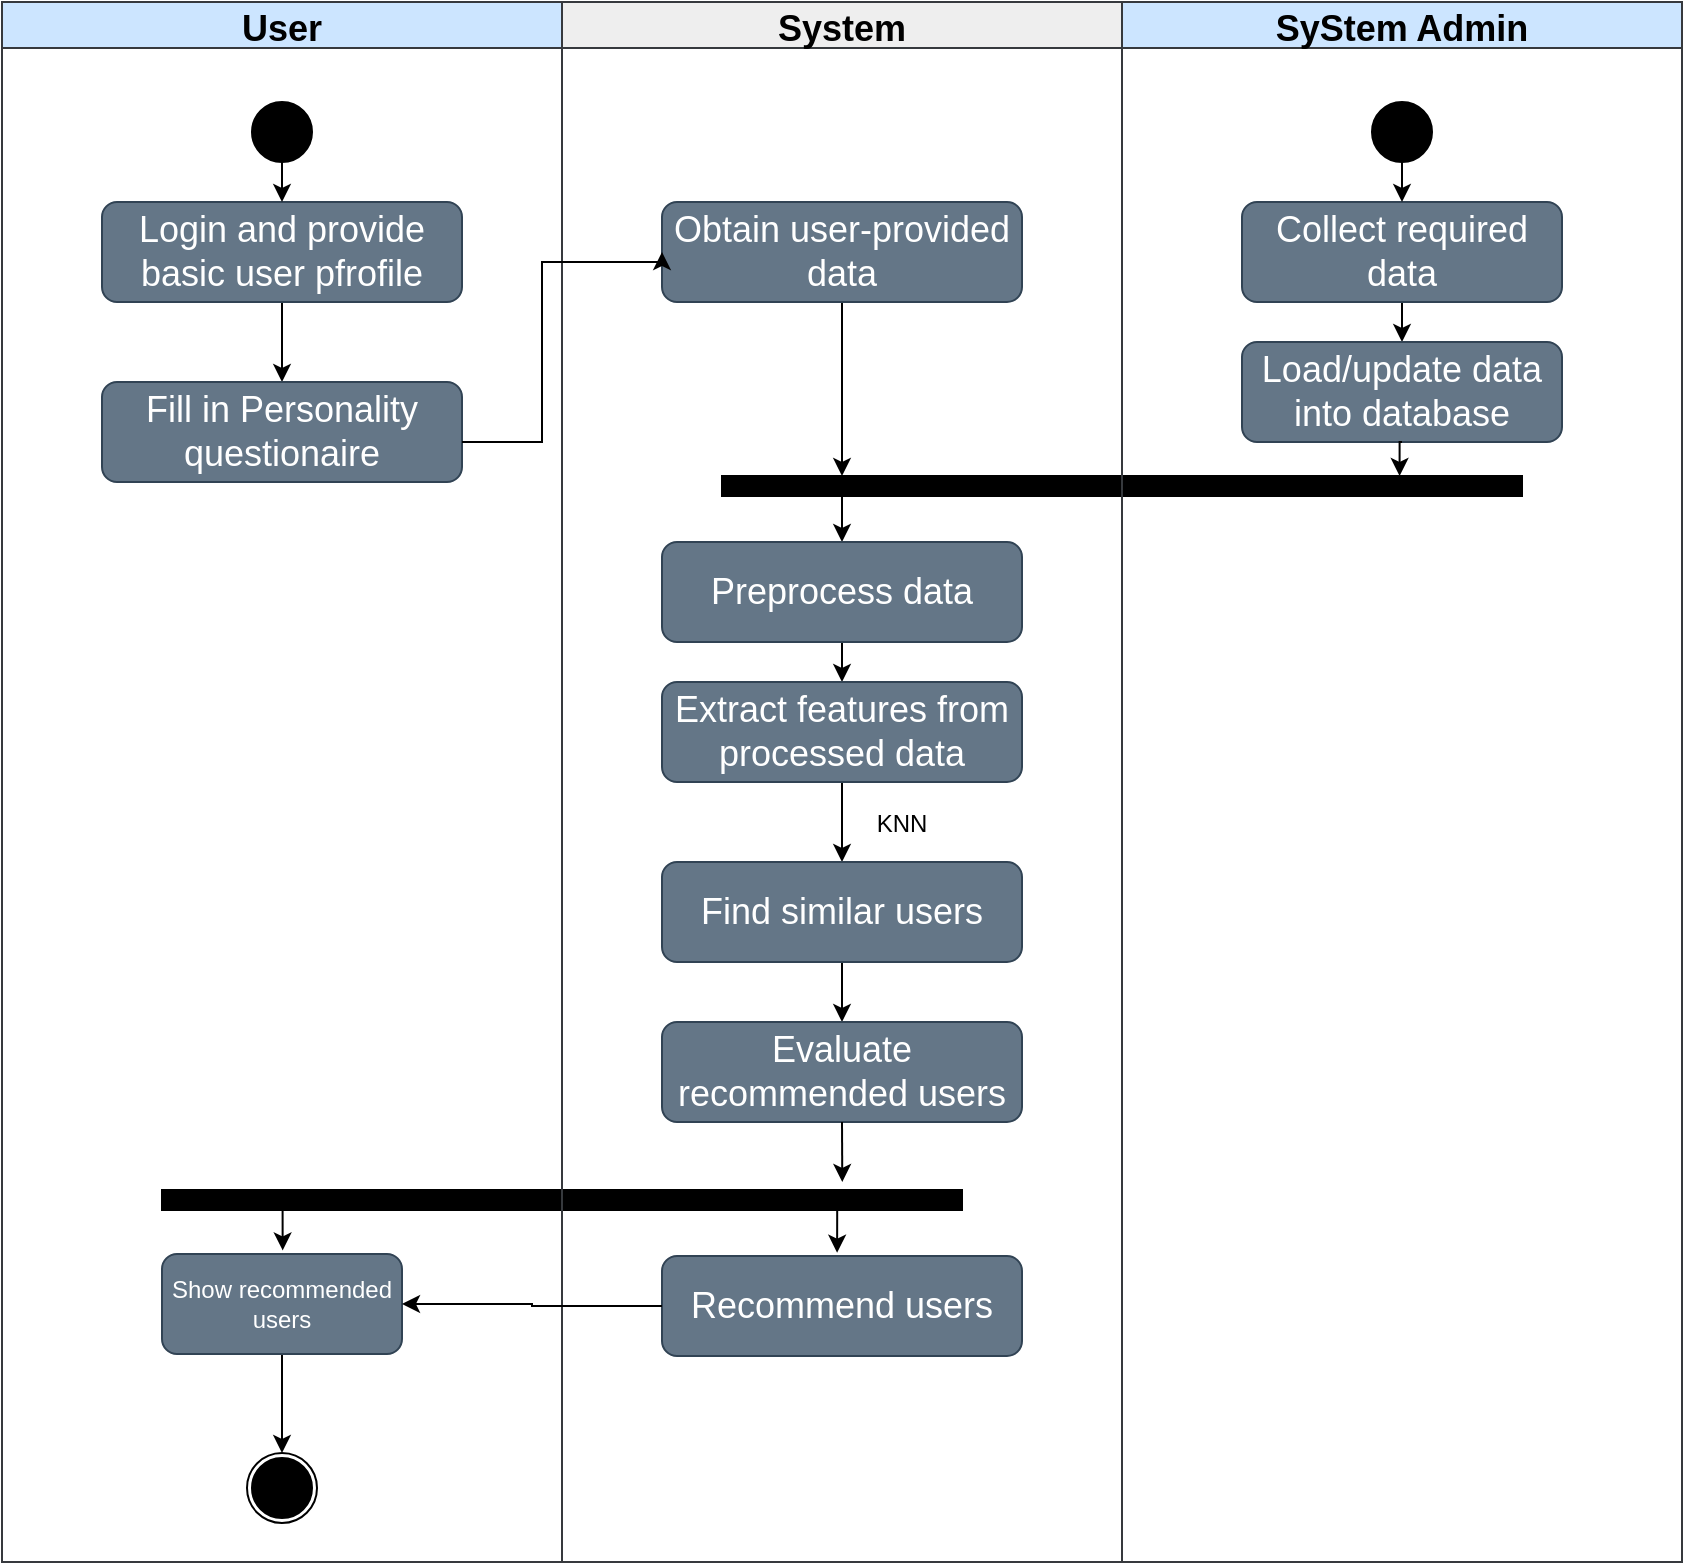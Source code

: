 <mxfile version="20.4.0" type="github">
  <diagram id="V3w-PnsSzYSuctR8A5rE" name="Page-1">
    <mxGraphModel dx="1097" dy="974" grid="1" gridSize="10" guides="1" tooltips="1" connect="1" arrows="1" fold="1" page="1" pageScale="1" pageWidth="850" pageHeight="1100" math="0" shadow="0">
      <root>
        <mxCell id="0" />
        <mxCell id="1" parent="0" />
        <mxCell id="fxe1xh0IcaRhxHbzFFl_-1" value="User" style="swimlane;fillColor=#cce5ff;strokeColor=#36393d;fontSize=18;" vertex="1" parent="1">
          <mxGeometry x="80" y="160" width="280" height="780" as="geometry" />
        </mxCell>
        <mxCell id="fxe1xh0IcaRhxHbzFFl_-2" style="edgeStyle=orthogonalEdgeStyle;rounded=0;orthogonalLoop=1;jettySize=auto;html=1;exitX=0.5;exitY=1;exitDx=0;exitDy=0;entryX=0.5;entryY=0;entryDx=0;entryDy=0;" edge="1" parent="fxe1xh0IcaRhxHbzFFl_-1" source="fxe1xh0IcaRhxHbzFFl_-3" target="fxe1xh0IcaRhxHbzFFl_-6">
          <mxGeometry relative="1" as="geometry" />
        </mxCell>
        <mxCell id="fxe1xh0IcaRhxHbzFFl_-3" value="&lt;div style=&quot;font-size: 18px;&quot;&gt;&lt;font style=&quot;font-size: 18px;&quot;&gt;Login and provide&lt;/font&gt;&lt;/div&gt;&lt;div style=&quot;font-size: 18px;&quot;&gt;&lt;font style=&quot;font-size: 18px;&quot;&gt;basic user pfrofile&lt;br&gt;&lt;/font&gt;&lt;/div&gt;" style="rounded=1;whiteSpace=wrap;html=1;fillColor=#647687;strokeColor=#314354;fontColor=#ffffff;" vertex="1" parent="fxe1xh0IcaRhxHbzFFl_-1">
          <mxGeometry x="50" y="100" width="180" height="50" as="geometry" />
        </mxCell>
        <mxCell id="fxe1xh0IcaRhxHbzFFl_-4" style="edgeStyle=orthogonalEdgeStyle;rounded=0;orthogonalLoop=1;jettySize=auto;html=1;exitX=0.5;exitY=1;exitDx=0;exitDy=0;entryX=0.5;entryY=0;entryDx=0;entryDy=0;" edge="1" parent="fxe1xh0IcaRhxHbzFFl_-1" source="fxe1xh0IcaRhxHbzFFl_-5" target="fxe1xh0IcaRhxHbzFFl_-3">
          <mxGeometry relative="1" as="geometry" />
        </mxCell>
        <mxCell id="fxe1xh0IcaRhxHbzFFl_-5" value="" style="ellipse;whiteSpace=wrap;html=1;aspect=fixed;fillColor=#000000;" vertex="1" parent="fxe1xh0IcaRhxHbzFFl_-1">
          <mxGeometry x="125" y="50" width="30" height="30" as="geometry" />
        </mxCell>
        <mxCell id="fxe1xh0IcaRhxHbzFFl_-6" value="&lt;div style=&quot;font-size: 18px;&quot;&gt;&lt;font style=&quot;font-size: 18px;&quot;&gt;Fill in Personality &lt;br&gt;&lt;/font&gt;&lt;/div&gt;&lt;div style=&quot;font-size: 18px;&quot;&gt;&lt;font style=&quot;font-size: 18px;&quot;&gt;questionaire&lt;br&gt;&lt;/font&gt;&lt;/div&gt;" style="rounded=1;whiteSpace=wrap;html=1;fillColor=#647687;strokeColor=#314354;fontColor=#ffffff;" vertex="1" parent="fxe1xh0IcaRhxHbzFFl_-1">
          <mxGeometry x="50" y="190" width="180" height="50" as="geometry" />
        </mxCell>
        <mxCell id="fxe1xh0IcaRhxHbzFFl_-7" style="edgeStyle=orthogonalEdgeStyle;rounded=0;orthogonalLoop=1;jettySize=auto;html=1;exitX=0.25;exitY=1;exitDx=0;exitDy=0;entryX=0.561;entryY=0.004;entryDx=0;entryDy=0;entryPerimeter=0;" edge="1" parent="fxe1xh0IcaRhxHbzFFl_-1">
          <mxGeometry relative="1" as="geometry">
            <mxPoint x="173.0" y="604" as="sourcePoint" />
            <mxPoint x="140.32" y="624.2" as="targetPoint" />
          </mxGeometry>
        </mxCell>
        <mxCell id="fxe1xh0IcaRhxHbzFFl_-8" value="" style="rounded=0;whiteSpace=wrap;html=1;fillColor=#000000;" vertex="1" parent="fxe1xh0IcaRhxHbzFFl_-1">
          <mxGeometry x="80" y="594" width="400" height="10" as="geometry" />
        </mxCell>
        <mxCell id="fxe1xh0IcaRhxHbzFFl_-9" style="edgeStyle=orthogonalEdgeStyle;rounded=0;orthogonalLoop=1;jettySize=auto;html=1;exitX=0.5;exitY=1;exitDx=0;exitDy=0;entryX=0.5;entryY=0;entryDx=0;entryDy=0;" edge="1" parent="fxe1xh0IcaRhxHbzFFl_-1" source="fxe1xh0IcaRhxHbzFFl_-10">
          <mxGeometry relative="1" as="geometry">
            <mxPoint x="140" y="725.5" as="targetPoint" />
          </mxGeometry>
        </mxCell>
        <mxCell id="fxe1xh0IcaRhxHbzFFl_-10" value="Show recommended users" style="rounded=1;whiteSpace=wrap;html=1;fillColor=#647687;strokeColor=#314354;fontColor=#ffffff;" vertex="1" parent="fxe1xh0IcaRhxHbzFFl_-1">
          <mxGeometry x="80" y="626" width="120" height="50" as="geometry" />
        </mxCell>
        <mxCell id="fxe1xh0IcaRhxHbzFFl_-11" value="" style="group" vertex="1" connectable="0" parent="fxe1xh0IcaRhxHbzFFl_-1">
          <mxGeometry x="122.5" y="725.5" width="35" height="35" as="geometry" />
        </mxCell>
        <mxCell id="fxe1xh0IcaRhxHbzFFl_-12" value="" style="ellipse;whiteSpace=wrap;html=1;aspect=fixed;fillColor=#FFFFFF;strokeColor=default;" vertex="1" parent="fxe1xh0IcaRhxHbzFFl_-11">
          <mxGeometry width="35" height="35" as="geometry" />
        </mxCell>
        <mxCell id="fxe1xh0IcaRhxHbzFFl_-13" value="" style="ellipse;whiteSpace=wrap;html=1;aspect=fixed;fillColor=#000000;" vertex="1" parent="fxe1xh0IcaRhxHbzFFl_-11">
          <mxGeometry x="2.5" y="2.5" width="30" height="30" as="geometry" />
        </mxCell>
        <mxCell id="fxe1xh0IcaRhxHbzFFl_-14" value="System" style="swimlane;fillColor=#eeeeee;strokeColor=#36393d;fontSize=18;" vertex="1" parent="1">
          <mxGeometry x="360" y="160" width="280" height="780" as="geometry" />
        </mxCell>
        <mxCell id="fxe1xh0IcaRhxHbzFFl_-15" style="edgeStyle=orthogonalEdgeStyle;rounded=0;orthogonalLoop=1;jettySize=auto;html=1;exitX=0.5;exitY=1;exitDx=0;exitDy=0;entryX=0.15;entryY=0;entryDx=0;entryDy=0;entryPerimeter=0;" edge="1" parent="fxe1xh0IcaRhxHbzFFl_-14" source="fxe1xh0IcaRhxHbzFFl_-16" target="fxe1xh0IcaRhxHbzFFl_-18">
          <mxGeometry relative="1" as="geometry" />
        </mxCell>
        <mxCell id="fxe1xh0IcaRhxHbzFFl_-16" value="&lt;div style=&quot;font-size: 18px;&quot;&gt;&lt;font style=&quot;font-size: 18px;&quot;&gt;Obtain user-provided&lt;/font&gt;&lt;/div&gt;&lt;div style=&quot;font-size: 18px;&quot;&gt;&lt;font style=&quot;font-size: 18px;&quot;&gt;data&lt;br&gt;&lt;/font&gt;&lt;/div&gt;" style="rounded=1;whiteSpace=wrap;html=1;fillColor=#647687;strokeColor=#314354;fontColor=#ffffff;" vertex="1" parent="fxe1xh0IcaRhxHbzFFl_-14">
          <mxGeometry x="50" y="100" width="180" height="50" as="geometry" />
        </mxCell>
        <mxCell id="fxe1xh0IcaRhxHbzFFl_-17" style="edgeStyle=orthogonalEdgeStyle;rounded=0;orthogonalLoop=1;jettySize=auto;html=1;exitX=0.5;exitY=1;exitDx=0;exitDy=0;entryX=0.5;entryY=0;entryDx=0;entryDy=0;" edge="1" parent="fxe1xh0IcaRhxHbzFFl_-14" source="fxe1xh0IcaRhxHbzFFl_-18" target="fxe1xh0IcaRhxHbzFFl_-20">
          <mxGeometry relative="1" as="geometry">
            <Array as="points">
              <mxPoint x="140" y="247" />
            </Array>
          </mxGeometry>
        </mxCell>
        <mxCell id="fxe1xh0IcaRhxHbzFFl_-18" value="" style="rounded=0;whiteSpace=wrap;html=1;fillColor=#000000;" vertex="1" parent="fxe1xh0IcaRhxHbzFFl_-14">
          <mxGeometry x="80" y="237" width="400" height="10" as="geometry" />
        </mxCell>
        <mxCell id="fxe1xh0IcaRhxHbzFFl_-19" style="edgeStyle=orthogonalEdgeStyle;rounded=0;orthogonalLoop=1;jettySize=auto;html=1;exitX=0.5;exitY=1;exitDx=0;exitDy=0;entryX=0.5;entryY=0;entryDx=0;entryDy=0;" edge="1" parent="fxe1xh0IcaRhxHbzFFl_-14" source="fxe1xh0IcaRhxHbzFFl_-20" target="fxe1xh0IcaRhxHbzFFl_-22">
          <mxGeometry relative="1" as="geometry" />
        </mxCell>
        <mxCell id="fxe1xh0IcaRhxHbzFFl_-20" value="&lt;font style=&quot;font-size: 18px;&quot;&gt;Preprocess data&lt;/font&gt;" style="rounded=1;whiteSpace=wrap;html=1;fillColor=#647687;strokeColor=#314354;fontColor=#ffffff;" vertex="1" parent="fxe1xh0IcaRhxHbzFFl_-14">
          <mxGeometry x="50" y="270" width="180" height="50" as="geometry" />
        </mxCell>
        <mxCell id="fxe1xh0IcaRhxHbzFFl_-21" style="edgeStyle=orthogonalEdgeStyle;rounded=0;orthogonalLoop=1;jettySize=auto;html=1;exitX=0.5;exitY=1;exitDx=0;exitDy=0;entryX=0.5;entryY=0;entryDx=0;entryDy=0;" edge="1" parent="fxe1xh0IcaRhxHbzFFl_-14" source="fxe1xh0IcaRhxHbzFFl_-22" target="fxe1xh0IcaRhxHbzFFl_-24">
          <mxGeometry relative="1" as="geometry" />
        </mxCell>
        <mxCell id="fxe1xh0IcaRhxHbzFFl_-22" value="&lt;font style=&quot;font-size: 18px;&quot;&gt;Extract features from processed data&lt;/font&gt;" style="rounded=1;whiteSpace=wrap;html=1;fillColor=#647687;strokeColor=#314354;fontColor=#ffffff;" vertex="1" parent="fxe1xh0IcaRhxHbzFFl_-14">
          <mxGeometry x="50" y="340" width="180" height="50" as="geometry" />
        </mxCell>
        <mxCell id="fxe1xh0IcaRhxHbzFFl_-41" style="edgeStyle=orthogonalEdgeStyle;rounded=0;orthogonalLoop=1;jettySize=auto;html=1;exitX=0.5;exitY=1;exitDx=0;exitDy=0;entryX=0.5;entryY=0;entryDx=0;entryDy=0;" edge="1" parent="fxe1xh0IcaRhxHbzFFl_-14" source="fxe1xh0IcaRhxHbzFFl_-24" target="fxe1xh0IcaRhxHbzFFl_-28">
          <mxGeometry relative="1" as="geometry" />
        </mxCell>
        <mxCell id="fxe1xh0IcaRhxHbzFFl_-24" value="&lt;font style=&quot;font-size: 18px;&quot;&gt;Find similar users&lt;/font&gt;" style="rounded=1;whiteSpace=wrap;html=1;fillColor=#647687;strokeColor=#314354;fontColor=#ffffff;" vertex="1" parent="fxe1xh0IcaRhxHbzFFl_-14">
          <mxGeometry x="50" y="430" width="180" height="50" as="geometry" />
        </mxCell>
        <mxCell id="fxe1xh0IcaRhxHbzFFl_-25" value="KNN" style="text;html=1;strokeColor=none;fillColor=none;align=center;verticalAlign=middle;whiteSpace=wrap;rounded=0;" vertex="1" parent="fxe1xh0IcaRhxHbzFFl_-14">
          <mxGeometry x="140" y="396" width="60" height="30" as="geometry" />
        </mxCell>
        <mxCell id="fxe1xh0IcaRhxHbzFFl_-28" value="&lt;font style=&quot;font-size: 18px;&quot;&gt;Evaluate recommended users&lt;/font&gt;" style="rounded=1;whiteSpace=wrap;html=1;fillColor=#647687;strokeColor=#314354;fontColor=#ffffff;" vertex="1" parent="fxe1xh0IcaRhxHbzFFl_-14">
          <mxGeometry x="50" y="510" width="180" height="50" as="geometry" />
        </mxCell>
        <mxCell id="fxe1xh0IcaRhxHbzFFl_-29" value="&lt;font style=&quot;font-size: 18px;&quot;&gt;Recommend users&lt;/font&gt;" style="rounded=1;whiteSpace=wrap;html=1;fillColor=#647687;strokeColor=#314354;fontColor=#ffffff;" vertex="1" parent="fxe1xh0IcaRhxHbzFFl_-14">
          <mxGeometry x="50" y="627" width="180" height="50" as="geometry" />
        </mxCell>
        <mxCell id="fxe1xh0IcaRhxHbzFFl_-30" value="SyStem Admin" style="swimlane;fillColor=#cce5ff;strokeColor=#36393d;fontSize=18;" vertex="1" parent="1">
          <mxGeometry x="640" y="160" width="280" height="780" as="geometry" />
        </mxCell>
        <mxCell id="fxe1xh0IcaRhxHbzFFl_-31" style="edgeStyle=orthogonalEdgeStyle;rounded=0;orthogonalLoop=1;jettySize=auto;html=1;exitX=0.5;exitY=1;exitDx=0;exitDy=0;entryX=0.5;entryY=0;entryDx=0;entryDy=0;" edge="1" parent="fxe1xh0IcaRhxHbzFFl_-30" source="fxe1xh0IcaRhxHbzFFl_-32" target="fxe1xh0IcaRhxHbzFFl_-35">
          <mxGeometry relative="1" as="geometry" />
        </mxCell>
        <mxCell id="fxe1xh0IcaRhxHbzFFl_-32" value="&lt;div style=&quot;font-size: 18px;&quot;&gt;&lt;font style=&quot;font-size: 18px;&quot;&gt;Collect required&lt;/font&gt;&lt;/div&gt;&lt;div style=&quot;font-size: 18px;&quot;&gt;&lt;font style=&quot;font-size: 18px;&quot;&gt;data&lt;br&gt;&lt;/font&gt;&lt;/div&gt;" style="rounded=1;whiteSpace=wrap;html=1;fillColor=#647687;strokeColor=#314354;fontColor=#ffffff;" vertex="1" parent="fxe1xh0IcaRhxHbzFFl_-30">
          <mxGeometry x="60" y="100" width="160" height="50" as="geometry" />
        </mxCell>
        <mxCell id="fxe1xh0IcaRhxHbzFFl_-33" style="edgeStyle=orthogonalEdgeStyle;rounded=0;orthogonalLoop=1;jettySize=auto;html=1;exitX=0.5;exitY=1;exitDx=0;exitDy=0;entryX=0.5;entryY=0;entryDx=0;entryDy=0;" edge="1" parent="fxe1xh0IcaRhxHbzFFl_-30" source="fxe1xh0IcaRhxHbzFFl_-34" target="fxe1xh0IcaRhxHbzFFl_-32">
          <mxGeometry relative="1" as="geometry" />
        </mxCell>
        <mxCell id="fxe1xh0IcaRhxHbzFFl_-34" value="" style="ellipse;whiteSpace=wrap;html=1;aspect=fixed;fillColor=#000000;" vertex="1" parent="fxe1xh0IcaRhxHbzFFl_-30">
          <mxGeometry x="125" y="50" width="30" height="30" as="geometry" />
        </mxCell>
        <mxCell id="fxe1xh0IcaRhxHbzFFl_-35" value="&lt;font style=&quot;font-size: 18px;&quot;&gt;Load/update data into database&lt;/font&gt;" style="rounded=1;whiteSpace=wrap;html=1;fillColor=#647687;strokeColor=#314354;fontColor=#ffffff;" vertex="1" parent="fxe1xh0IcaRhxHbzFFl_-30">
          <mxGeometry x="60" y="170" width="160" height="50" as="geometry" />
        </mxCell>
        <mxCell id="fxe1xh0IcaRhxHbzFFl_-36" style="edgeStyle=orthogonalEdgeStyle;rounded=0;orthogonalLoop=1;jettySize=auto;html=1;entryX=0;entryY=0.5;entryDx=0;entryDy=0;" edge="1" parent="1" source="fxe1xh0IcaRhxHbzFFl_-6" target="fxe1xh0IcaRhxHbzFFl_-16">
          <mxGeometry relative="1" as="geometry">
            <Array as="points">
              <mxPoint x="350" y="380" />
              <mxPoint x="350" y="290" />
            </Array>
          </mxGeometry>
        </mxCell>
        <mxCell id="fxe1xh0IcaRhxHbzFFl_-37" style="edgeStyle=orthogonalEdgeStyle;rounded=0;orthogonalLoop=1;jettySize=auto;html=1;exitX=0.5;exitY=1;exitDx=0;exitDy=0;entryX=0.847;entryY=0;entryDx=0;entryDy=0;entryPerimeter=0;" edge="1" parent="1" source="fxe1xh0IcaRhxHbzFFl_-35" target="fxe1xh0IcaRhxHbzFFl_-18">
          <mxGeometry relative="1" as="geometry" />
        </mxCell>
        <mxCell id="fxe1xh0IcaRhxHbzFFl_-39" style="edgeStyle=orthogonalEdgeStyle;rounded=0;orthogonalLoop=1;jettySize=auto;html=1;exitX=0.75;exitY=1;exitDx=0;exitDy=0;entryX=0.438;entryY=0.027;entryDx=0;entryDy=0;entryPerimeter=0;" edge="1" parent="1">
          <mxGeometry relative="1" as="geometry">
            <mxPoint x="465" y="764" as="sourcePoint" />
            <mxPoint x="497.56" y="785.35" as="targetPoint" />
          </mxGeometry>
        </mxCell>
        <mxCell id="fxe1xh0IcaRhxHbzFFl_-42" style="edgeStyle=orthogonalEdgeStyle;rounded=0;orthogonalLoop=1;jettySize=auto;html=1;exitX=0.5;exitY=1;exitDx=0;exitDy=0;" edge="1" parent="1" source="fxe1xh0IcaRhxHbzFFl_-28">
          <mxGeometry relative="1" as="geometry">
            <mxPoint x="500.143" y="750" as="targetPoint" />
          </mxGeometry>
        </mxCell>
        <mxCell id="fxe1xh0IcaRhxHbzFFl_-43" style="edgeStyle=orthogonalEdgeStyle;rounded=0;orthogonalLoop=1;jettySize=auto;html=1;exitX=0;exitY=0.5;exitDx=0;exitDy=0;" edge="1" parent="1" source="fxe1xh0IcaRhxHbzFFl_-29" target="fxe1xh0IcaRhxHbzFFl_-10">
          <mxGeometry relative="1" as="geometry" />
        </mxCell>
      </root>
    </mxGraphModel>
  </diagram>
</mxfile>
